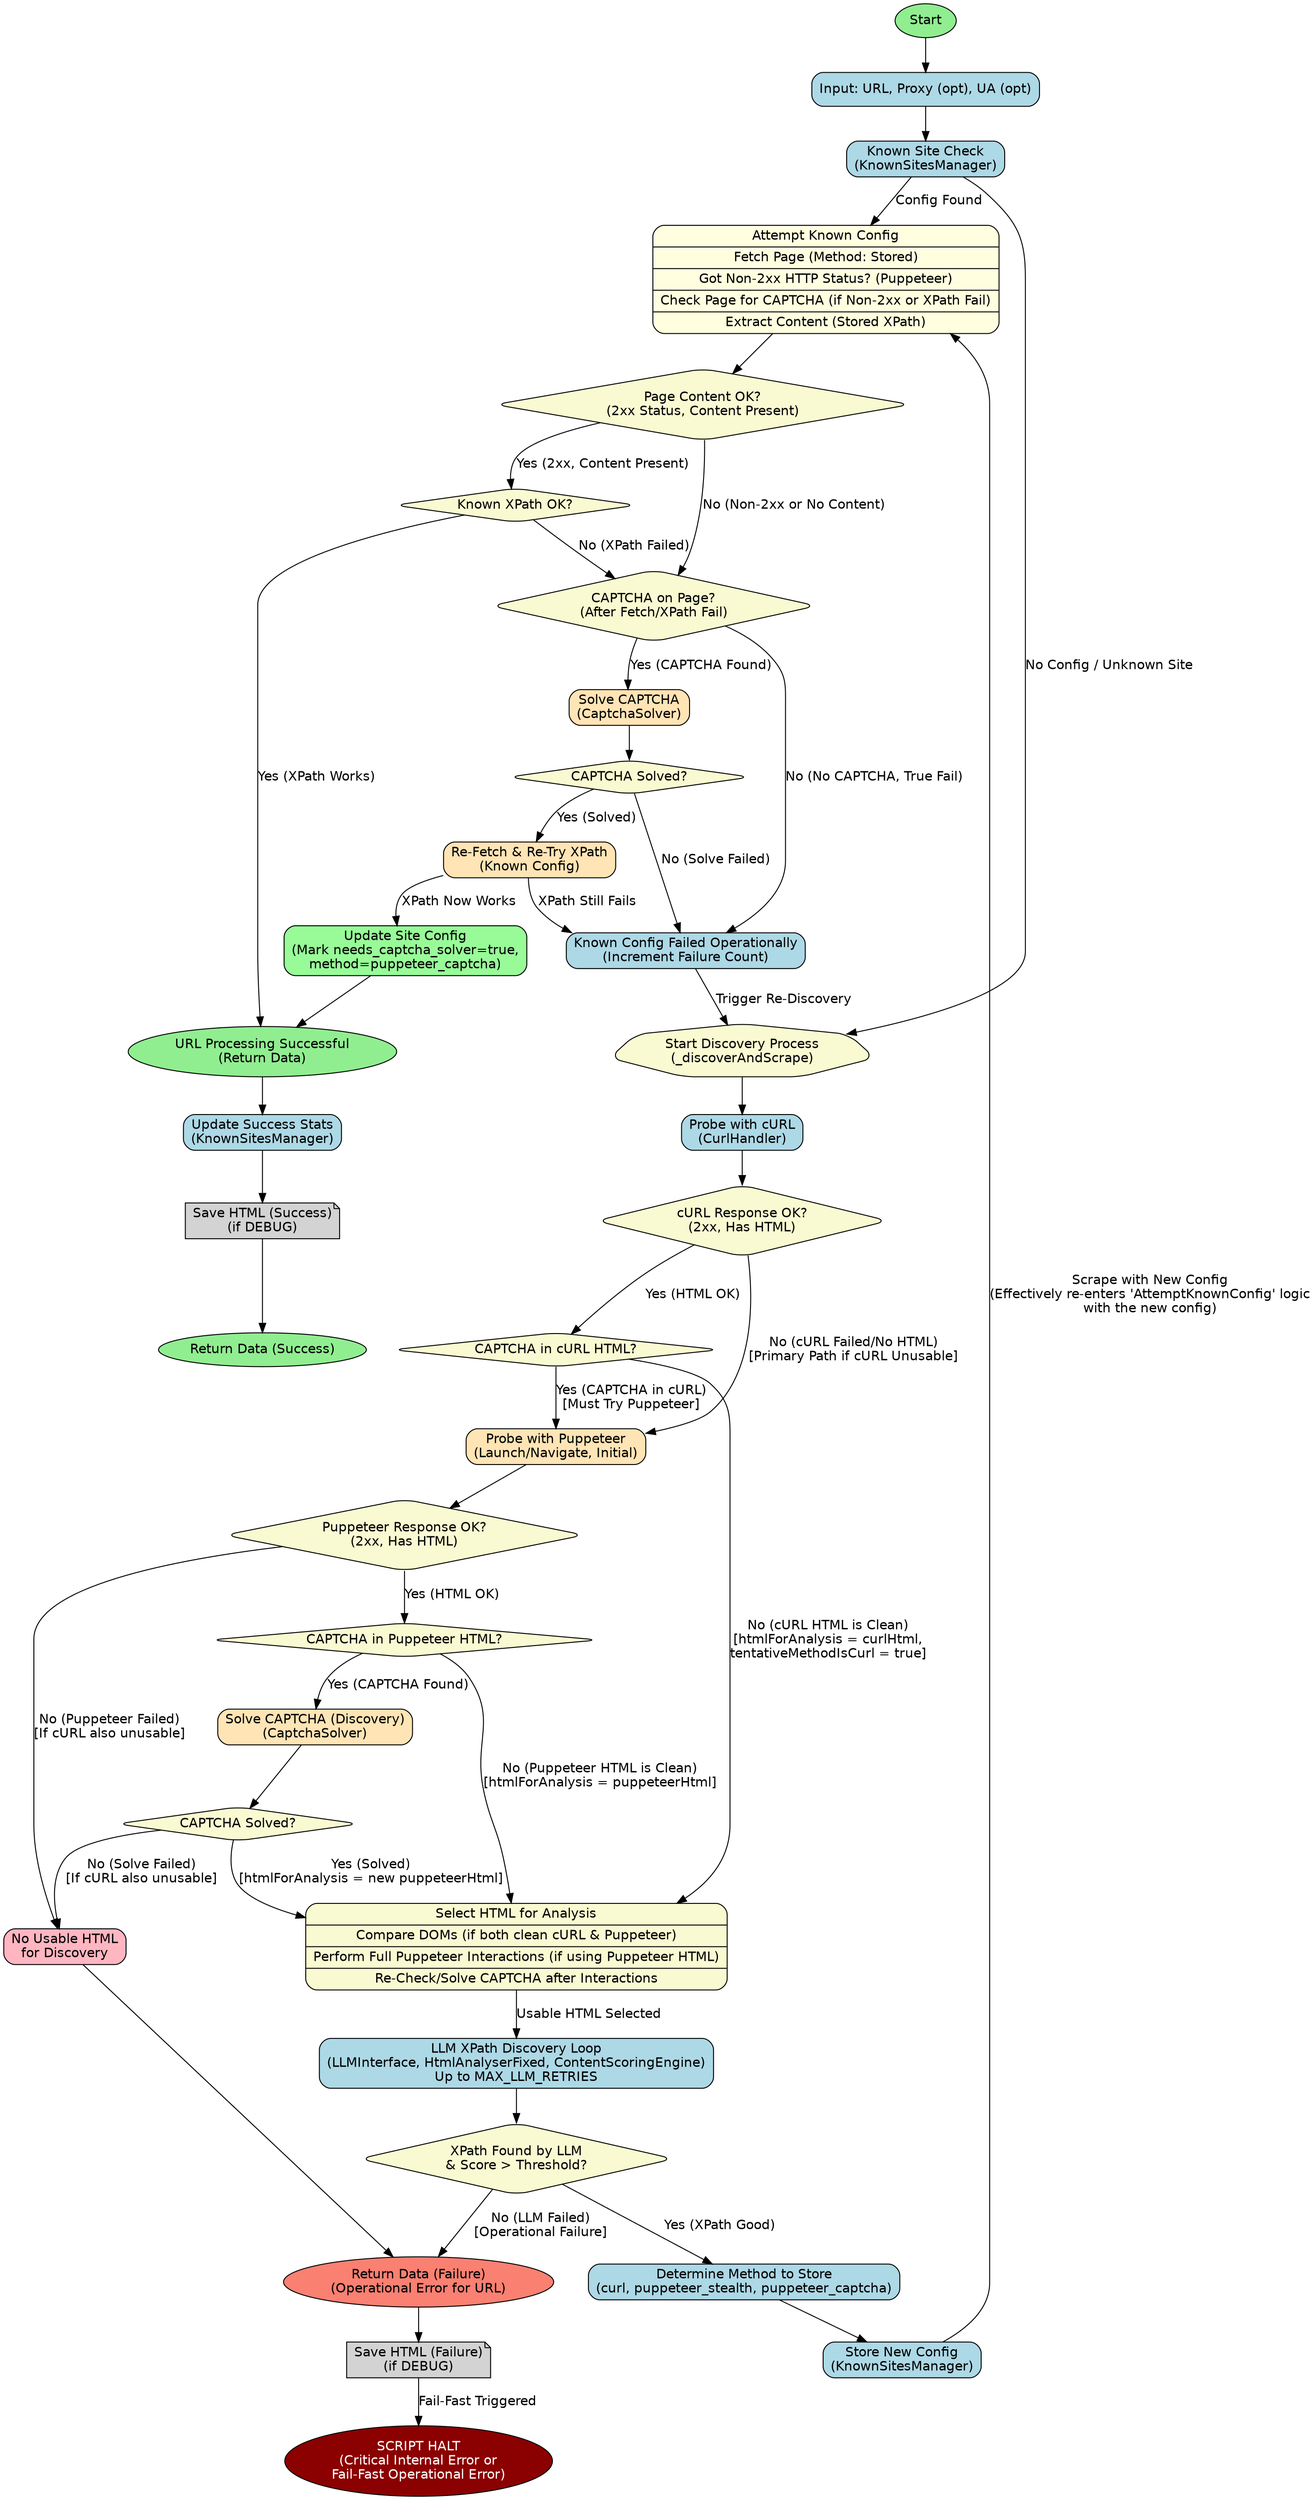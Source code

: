 digraph SmartScraperFlow {
  rankdir=TB;
  node [shape=box, style="rounded,filled", fillcolor=lightblue, fontname="Helvetica"];
  edge [fontname="Helvetica"];

  // Start and End
  Start [shape=ellipse, fillcolor=lightgreen];
  EndSuccess [shape=ellipse, fillcolor=lightgreen, label="Return Data (Success)"];
  EndError [shape=ellipse, fillcolor=salmon, label="Return Data (Failure)\n(Operational Error for URL)"];
  EndCriticalError [shape=ellipse, fillcolor=darkred, fontcolor=white, label="SCRIPT HALT\n(Critical Internal Error or\nFail-Fast Operational Error)"];


  // Input
  InputURL [label="Input: URL, Proxy (opt), UA (opt)"];

  // Core Engine Decisions
  CheckKnownSite [label="Known Site Check\n(KnownSitesManager)"];
  
  AttemptKnownConfig [label="Attempt Known Config\n(_scrapeWithKnownConfig)", shape=Mrecord, fillcolor=lightyellow,
    label="{Attempt Known Config | \
      Fetch Page (Method: Stored) | \
      Got Non-2xx HTTP Status? (Puppeteer) | \
      Check Page for CAPTCHA (if Non-2xx or XPath Fail) | \
      Extract Content (Stored XPath) \
    }"
  ];

  IsPageContentValid [label="Page Content OK?\n(2xx Status, Content Present)", shape=diamond, fillcolor=lightgoldenrodyellow];
  CaptchaOnKnownConfigPage [label="CAPTCHA on Page?\n(After Fetch/XPath Fail)", shape=diamond, fillcolor=lightgoldenrodyellow];
  SolveCaptchaKnown [label="Solve CAPTCHA\n(CaptchaSolver)", fillcolor=moccasin];
  CaptchaSolvedKnown [label="CAPTCHA Solved?", shape=diamond, fillcolor=lightgoldenrodyellow];
  ReExtractAfterKnownSolve [label="Re-Fetch & Re-Try XPath\n(Known Config)", fillcolor=moccasin];
  KnownConfigExtractionOK [label="Known XPath OK?", shape=diamond, fillcolor=lightgoldenrodyellow];
  UpdateSiteConfigWithCaptcha [label="Update Site Config\n(Mark needs_captcha_solver=true,\nmethod=puppeteer_captcha)", fillcolor=palegreen];


  KnownConfigFailedOperational [label="Known Config Failed Operationally\n(Increment Failure Count)"];
  
  // Discovery Sub-System
  StartDiscovery [label="Start Discovery Process\n(_discoverAndScrape)", shape=septagon, fillcolor=lightgoldenrodyellow];
  
  ProbeCurl [label="Probe with cURL\n(CurlHandler)"];
  CurlResponseOK [label="cURL Response OK?\n(2xx, Has HTML)", shape=diamond, fillcolor=lightgoldenrodyellow];
  CaptchaInCurlHTML [label="CAPTCHA in cURL HTML?", shape=diamond, fillcolor=lightgoldenrodyellow];
  
  ProbePuppeteer [label="Probe with Puppeteer\n(Launch/Navigate, Initial)", fillcolor=moccasin];
  PuppeteerResponseOK [label="Puppeteer Response OK?\n(2xx, Has HTML)", shape=diamond, fillcolor=lightgoldenrodyellow];
  CaptchaInPuppeteerHTML [label="CAPTCHA in Puppeteer HTML?", shape=diamond, fillcolor=lightgoldenrodyellow];
  SolveCaptchaDiscovery [label="Solve CAPTCHA (Discovery)\n(CaptchaSolver)", fillcolor=moccasin];
  CaptchaSolvedDiscovery [label="CAPTCHA Solved?", shape=diamond, fillcolor=lightgoldenrodyellow];
  
  SelectHTMLForAnalysis [label="Select HTML for Analysis\n(Prefer Clean Puppeteer if available,\nelse Clean cURL)", shape= Mrecord, fillcolor=lightgoldenrodyellow,
    label="{Select HTML for Analysis | \
      Compare DOMs (if both clean cURL & Puppeteer) | \
      Perform Full Puppeteer Interactions (if using Puppeteer HTML) | \
      Re-Check/Solve CAPTCHA after Interactions\
    }"
  ];
  NoUsableHTML [label="No Usable HTML\nfor Discovery", fillcolor=lightpink];

  LLMXPathDiscovery [label="LLM XPath Discovery Loop\n(LLMInterface, HtmlAnalyserFixed, ContentScoringEngine)\nUp to MAX_LLM_RETRIES"];
  XPathFoundLLM [label="XPath Found by LLM\n& Score > Threshold?", shape=diamond, fillcolor=lightgoldenrodyellow];
  
  DetermineMethodToStore [label="Determine Method to Store\n(curl, puppeteer_stealth, puppeteer_captcha)"];
  StoreNewConfig [label="Store New Config\n(KnownSitesManager)"];

  // Final Extraction with New/Validated Config (reuses AttemptKnownConfig logic)
  // This node is conceptually the same as AttemptKnownConfig but for newly discovered one.
  
  SaveHtmlSuccess [label="Save HTML (Success)\n(if DEBUG)", fillcolor=lightgrey, shape=note];
  SaveHtmlFailure [label="Save HTML (Failure)\n(if DEBUG)", fillcolor=lightgrey, shape=note];
  UpdateSuccessStats [label="Update Success Stats\n(KnownSitesManager)"];


  // Connections
  Start -> InputURL;
  InputURL -> CheckKnownSite;

  CheckKnownSite -> AttemptKnownConfig [label="Config Found"];
  CheckKnownSite -> StartDiscovery [label="No Config / Unknown Site"];

  AttemptKnownConfig -> IsPageContentValid;
  IsPageContentValid -> KnownConfigExtractionOK [label="Yes (2xx, Content Present)"];
  IsPageContentValid -> CaptchaOnKnownConfigPage [label="No (Non-2xx or No Content)"];
  
  KnownConfigExtractionOK -> URL_PROCESSING_SUCCESSFUL [label="Yes (XPath Works)"];
  KnownConfigExtractionOK -> CaptchaOnKnownConfigPage [label="No (XPath Failed)"];

  CaptchaOnKnownConfigPage -> SolveCaptchaKnown [label="Yes (CAPTCHA Found)"];
  CaptchaOnKnownConfigPage -> KnownConfigFailedOperational [label="No (No CAPTCHA, True Fail)"];

  SolveCaptchaKnown -> CaptchaSolvedKnown;
  CaptchaSolvedKnown -> ReExtractAfterKnownSolve [label="Yes (Solved)"];
  CaptchaSolvedKnown -> KnownConfigFailedOperational [label="No (Solve Failed)"];
  
  ReExtractAfterKnownSolve -> UpdateSiteConfigWithCaptcha [label="XPath Now Works"];
  UpdateSiteConfigWithCaptcha -> URL_PROCESSING_SUCCESSFUL;
  ReExtractAfterKnownSolve -> KnownConfigFailedOperational [label="XPath Still Fails"];

  KnownConfigFailedOperational -> StartDiscovery [label="Trigger Re-Discovery"];

  StartDiscovery -> ProbeCurl;
  ProbeCurl -> CurlResponseOK;
  CurlResponseOK -> CaptchaInCurlHTML [label="Yes (HTML OK)"];
  CurlResponseOK -> ProbePuppeteer [label="No (cURL Failed/No HTML)\n[Primary Path if cURL Unusable]"]; // Path if cURL fails to get HTML

  CaptchaInCurlHTML -> ProbePuppeteer [label="Yes (CAPTCHA in cURL)\n[Must Try Puppeteer]"];
  CaptchaInCurlHTML -> SelectHTMLForAnalysis [label="No (cURL HTML is Clean)\n[htmlForAnalysis = curlHtml,\ntentativeMethodIsCurl = true]"];
  
  ProbePuppeteer -> PuppeteerResponseOK;
  PuppeteerResponseOK -> CaptchaInPuppeteerHTML [label="Yes (HTML OK)"];
  PuppeteerResponseOK -> NoUsableHTML [label="No (Puppeteer Failed)\n[If cURL also unusable]"]; // If cURL was also bad

  CaptchaInPuppeteerHTML -> SolveCaptchaDiscovery [label="Yes (CAPTCHA Found)"];
  CaptchaInPuppeteerHTML -> SelectHTMLForAnalysis [label="No (Puppeteer HTML is Clean)\n[htmlForAnalysis = puppeteerHtml]"];

  SolveCaptchaDiscovery -> CaptchaSolvedDiscovery;
  CaptchaSolvedDiscovery -> SelectHTMLForAnalysis [label="Yes (Solved)\n[htmlForAnalysis = new puppeteerHtml]"];
  CaptchaSolvedDiscovery -> NoUsableHTML [label="No (Solve Failed)\n[If cURL also unusable]"];
  
  NoUsableHTML -> EndError; // Operational failure for this URL

  SelectHTMLForAnalysis -> LLMXPathDiscovery [label="Usable HTML Selected"];
  
  LLMXPathDiscovery -> XPathFoundLLM;
  XPathFoundLLM -> DetermineMethodToStore [label="Yes (XPath Good)"];
  XPathFoundLLM -> EndError [label="No (LLM Failed)\n[Operational Failure]"];
  
  DetermineMethodToStore -> StoreNewConfig;
  StoreNewConfig -> AttemptKnownConfig [label="Scrape with New Config\n(Effectively re-enters 'AttemptKnownConfig' logic\nwith the new config)"];

  URL_PROCESSING_SUCCESSFUL [shape=ellipse, fillcolor=lightgreen, label="URL Processing Successful\n(Return Data)"];
  URL_PROCESSING_SUCCESSFUL -> UpdateSuccessStats;
  UpdateSuccessStats -> SaveHtmlSuccess;
  SaveHtmlSuccess -> EndSuccess; // Final success for this URL

  EndError -> SaveHtmlFailure; // Save HTML on operational failure
  // The script tools/process_url_list.ts will then decide to HALT or continue
  // Based on current "MUST FAIL" logic, this leads to EndCriticalError for the script.
  SaveHtmlFailure -> EndCriticalError [label="Fail-Fast Triggered"];


  // Global error path for unhandled exceptions in engine
  // (Conceptual, as specific errors are caught and re-thrown as ScraperError)
  // CoreScraperEngine -> EndCriticalError [style=dashed, color=red, label="Unhandled Critical Error"];
}
